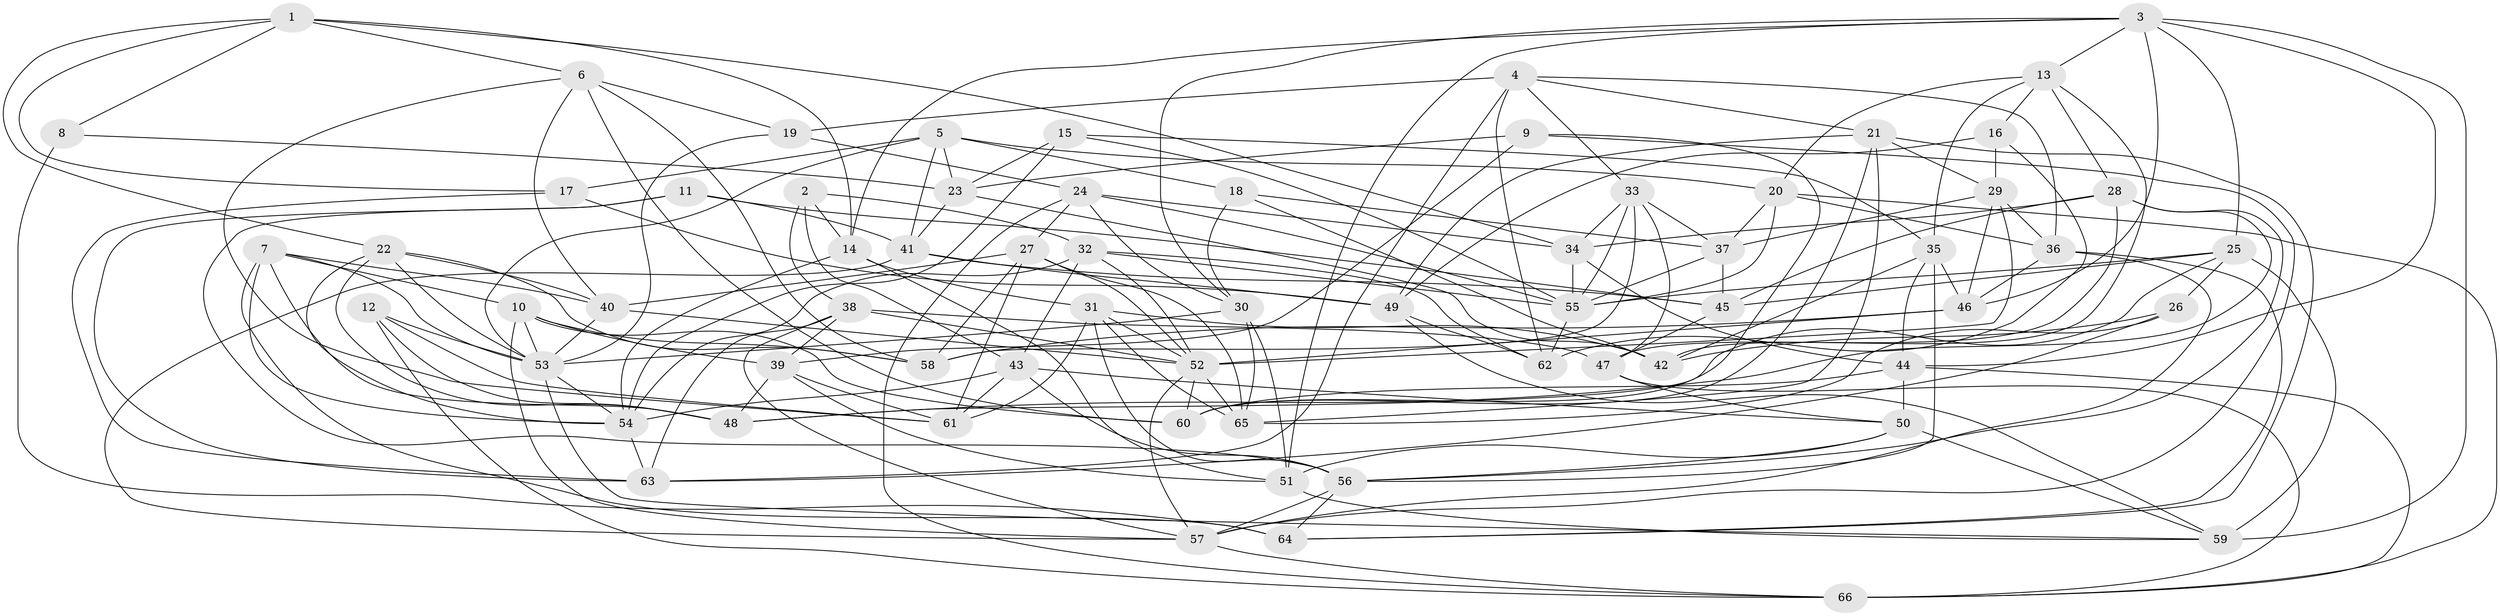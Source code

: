 // original degree distribution, {4: 1.0}
// Generated by graph-tools (version 1.1) at 2025/26/03/09/25 03:26:52]
// undirected, 66 vertices, 195 edges
graph export_dot {
graph [start="1"]
  node [color=gray90,style=filled];
  1;
  2;
  3;
  4;
  5;
  6;
  7;
  8;
  9;
  10;
  11;
  12;
  13;
  14;
  15;
  16;
  17;
  18;
  19;
  20;
  21;
  22;
  23;
  24;
  25;
  26;
  27;
  28;
  29;
  30;
  31;
  32;
  33;
  34;
  35;
  36;
  37;
  38;
  39;
  40;
  41;
  42;
  43;
  44;
  45;
  46;
  47;
  48;
  49;
  50;
  51;
  52;
  53;
  54;
  55;
  56;
  57;
  58;
  59;
  60;
  61;
  62;
  63;
  64;
  65;
  66;
  1 -- 6 [weight=1.0];
  1 -- 8 [weight=1.0];
  1 -- 14 [weight=1.0];
  1 -- 17 [weight=1.0];
  1 -- 22 [weight=1.0];
  1 -- 34 [weight=1.0];
  2 -- 14 [weight=1.0];
  2 -- 32 [weight=1.0];
  2 -- 38 [weight=1.0];
  2 -- 43 [weight=1.0];
  3 -- 13 [weight=1.0];
  3 -- 14 [weight=1.0];
  3 -- 25 [weight=1.0];
  3 -- 30 [weight=1.0];
  3 -- 44 [weight=1.0];
  3 -- 46 [weight=1.0];
  3 -- 51 [weight=1.0];
  3 -- 59 [weight=1.0];
  4 -- 19 [weight=1.0];
  4 -- 21 [weight=1.0];
  4 -- 33 [weight=1.0];
  4 -- 36 [weight=1.0];
  4 -- 62 [weight=1.0];
  4 -- 63 [weight=1.0];
  5 -- 17 [weight=1.0];
  5 -- 18 [weight=1.0];
  5 -- 20 [weight=1.0];
  5 -- 23 [weight=1.0];
  5 -- 41 [weight=1.0];
  5 -- 53 [weight=1.0];
  6 -- 19 [weight=1.0];
  6 -- 40 [weight=1.0];
  6 -- 58 [weight=1.0];
  6 -- 60 [weight=1.0];
  6 -- 61 [weight=1.0];
  7 -- 10 [weight=1.0];
  7 -- 40 [weight=1.0];
  7 -- 48 [weight=1.0];
  7 -- 53 [weight=1.0];
  7 -- 54 [weight=1.0];
  7 -- 64 [weight=1.0];
  8 -- 23 [weight=1.0];
  8 -- 64 [weight=2.0];
  9 -- 23 [weight=1.0];
  9 -- 39 [weight=1.0];
  9 -- 57 [weight=1.0];
  9 -- 60 [weight=1.0];
  10 -- 39 [weight=1.0];
  10 -- 53 [weight=1.0];
  10 -- 57 [weight=1.0];
  10 -- 58 [weight=1.0];
  10 -- 60 [weight=1.0];
  11 -- 41 [weight=1.0];
  11 -- 45 [weight=1.0];
  11 -- 56 [weight=1.0];
  11 -- 63 [weight=1.0];
  12 -- 48 [weight=1.0];
  12 -- 53 [weight=1.0];
  12 -- 61 [weight=1.0];
  12 -- 66 [weight=1.0];
  13 -- 16 [weight=1.0];
  13 -- 20 [weight=1.0];
  13 -- 28 [weight=1.0];
  13 -- 35 [weight=1.0];
  13 -- 42 [weight=1.0];
  14 -- 31 [weight=1.0];
  14 -- 51 [weight=1.0];
  14 -- 54 [weight=1.0];
  15 -- 23 [weight=1.0];
  15 -- 35 [weight=1.0];
  15 -- 54 [weight=1.0];
  15 -- 55 [weight=1.0];
  16 -- 29 [weight=1.0];
  16 -- 49 [weight=1.0];
  16 -- 62 [weight=1.0];
  17 -- 49 [weight=1.0];
  17 -- 63 [weight=1.0];
  18 -- 30 [weight=1.0];
  18 -- 37 [weight=1.0];
  18 -- 42 [weight=1.0];
  19 -- 24 [weight=1.0];
  19 -- 53 [weight=1.0];
  20 -- 36 [weight=1.0];
  20 -- 37 [weight=1.0];
  20 -- 55 [weight=1.0];
  20 -- 66 [weight=1.0];
  21 -- 29 [weight=1.0];
  21 -- 49 [weight=1.0];
  21 -- 60 [weight=1.0];
  21 -- 64 [weight=1.0];
  21 -- 65 [weight=1.0];
  22 -- 40 [weight=1.0];
  22 -- 48 [weight=1.0];
  22 -- 53 [weight=1.0];
  22 -- 54 [weight=1.0];
  22 -- 58 [weight=1.0];
  23 -- 41 [weight=1.0];
  23 -- 42 [weight=1.0];
  24 -- 27 [weight=1.0];
  24 -- 30 [weight=1.0];
  24 -- 34 [weight=1.0];
  24 -- 55 [weight=1.0];
  24 -- 66 [weight=1.0];
  25 -- 26 [weight=1.0];
  25 -- 45 [weight=1.0];
  25 -- 48 [weight=1.0];
  25 -- 55 [weight=1.0];
  25 -- 59 [weight=1.0];
  26 -- 42 [weight=1.0];
  26 -- 63 [weight=1.0];
  26 -- 65 [weight=1.0];
  27 -- 40 [weight=1.0];
  27 -- 52 [weight=1.0];
  27 -- 58 [weight=1.0];
  27 -- 61 [weight=1.0];
  27 -- 65 [weight=1.0];
  28 -- 34 [weight=1.0];
  28 -- 45 [weight=1.0];
  28 -- 47 [weight=1.0];
  28 -- 48 [weight=1.0];
  28 -- 56 [weight=1.0];
  29 -- 36 [weight=1.0];
  29 -- 37 [weight=1.0];
  29 -- 46 [weight=1.0];
  29 -- 52 [weight=1.0];
  30 -- 51 [weight=1.0];
  30 -- 53 [weight=1.0];
  30 -- 65 [weight=1.0];
  31 -- 42 [weight=1.0];
  31 -- 52 [weight=1.0];
  31 -- 56 [weight=1.0];
  31 -- 61 [weight=1.0];
  31 -- 65 [weight=1.0];
  32 -- 43 [weight=1.0];
  32 -- 52 [weight=1.0];
  32 -- 54 [weight=1.0];
  32 -- 55 [weight=1.0];
  32 -- 62 [weight=1.0];
  33 -- 34 [weight=1.0];
  33 -- 37 [weight=1.0];
  33 -- 47 [weight=1.0];
  33 -- 55 [weight=1.0];
  33 -- 58 [weight=1.0];
  34 -- 44 [weight=1.0];
  34 -- 55 [weight=1.0];
  35 -- 42 [weight=1.0];
  35 -- 44 [weight=1.0];
  35 -- 46 [weight=1.0];
  35 -- 56 [weight=1.0];
  36 -- 46 [weight=1.0];
  36 -- 57 [weight=1.0];
  36 -- 64 [weight=1.0];
  37 -- 45 [weight=1.0];
  37 -- 55 [weight=1.0];
  38 -- 39 [weight=1.0];
  38 -- 47 [weight=1.0];
  38 -- 52 [weight=1.0];
  38 -- 57 [weight=1.0];
  38 -- 63 [weight=1.0];
  39 -- 48 [weight=1.0];
  39 -- 51 [weight=1.0];
  39 -- 61 [weight=1.0];
  40 -- 52 [weight=1.0];
  40 -- 53 [weight=1.0];
  41 -- 45 [weight=1.0];
  41 -- 49 [weight=1.0];
  41 -- 57 [weight=1.0];
  43 -- 50 [weight=1.0];
  43 -- 54 [weight=1.0];
  43 -- 56 [weight=1.0];
  43 -- 61 [weight=1.0];
  44 -- 50 [weight=1.0];
  44 -- 60 [weight=1.0];
  44 -- 66 [weight=1.0];
  45 -- 47 [weight=1.0];
  46 -- 52 [weight=1.0];
  46 -- 58 [weight=1.0];
  47 -- 50 [weight=1.0];
  47 -- 66 [weight=1.0];
  49 -- 59 [weight=1.0];
  49 -- 62 [weight=1.0];
  50 -- 51 [weight=1.0];
  50 -- 56 [weight=1.0];
  50 -- 59 [weight=1.0];
  51 -- 59 [weight=1.0];
  52 -- 57 [weight=1.0];
  52 -- 60 [weight=1.0];
  52 -- 65 [weight=1.0];
  53 -- 54 [weight=1.0];
  53 -- 59 [weight=1.0];
  54 -- 63 [weight=1.0];
  55 -- 62 [weight=2.0];
  56 -- 57 [weight=1.0];
  56 -- 64 [weight=1.0];
  57 -- 66 [weight=1.0];
}
